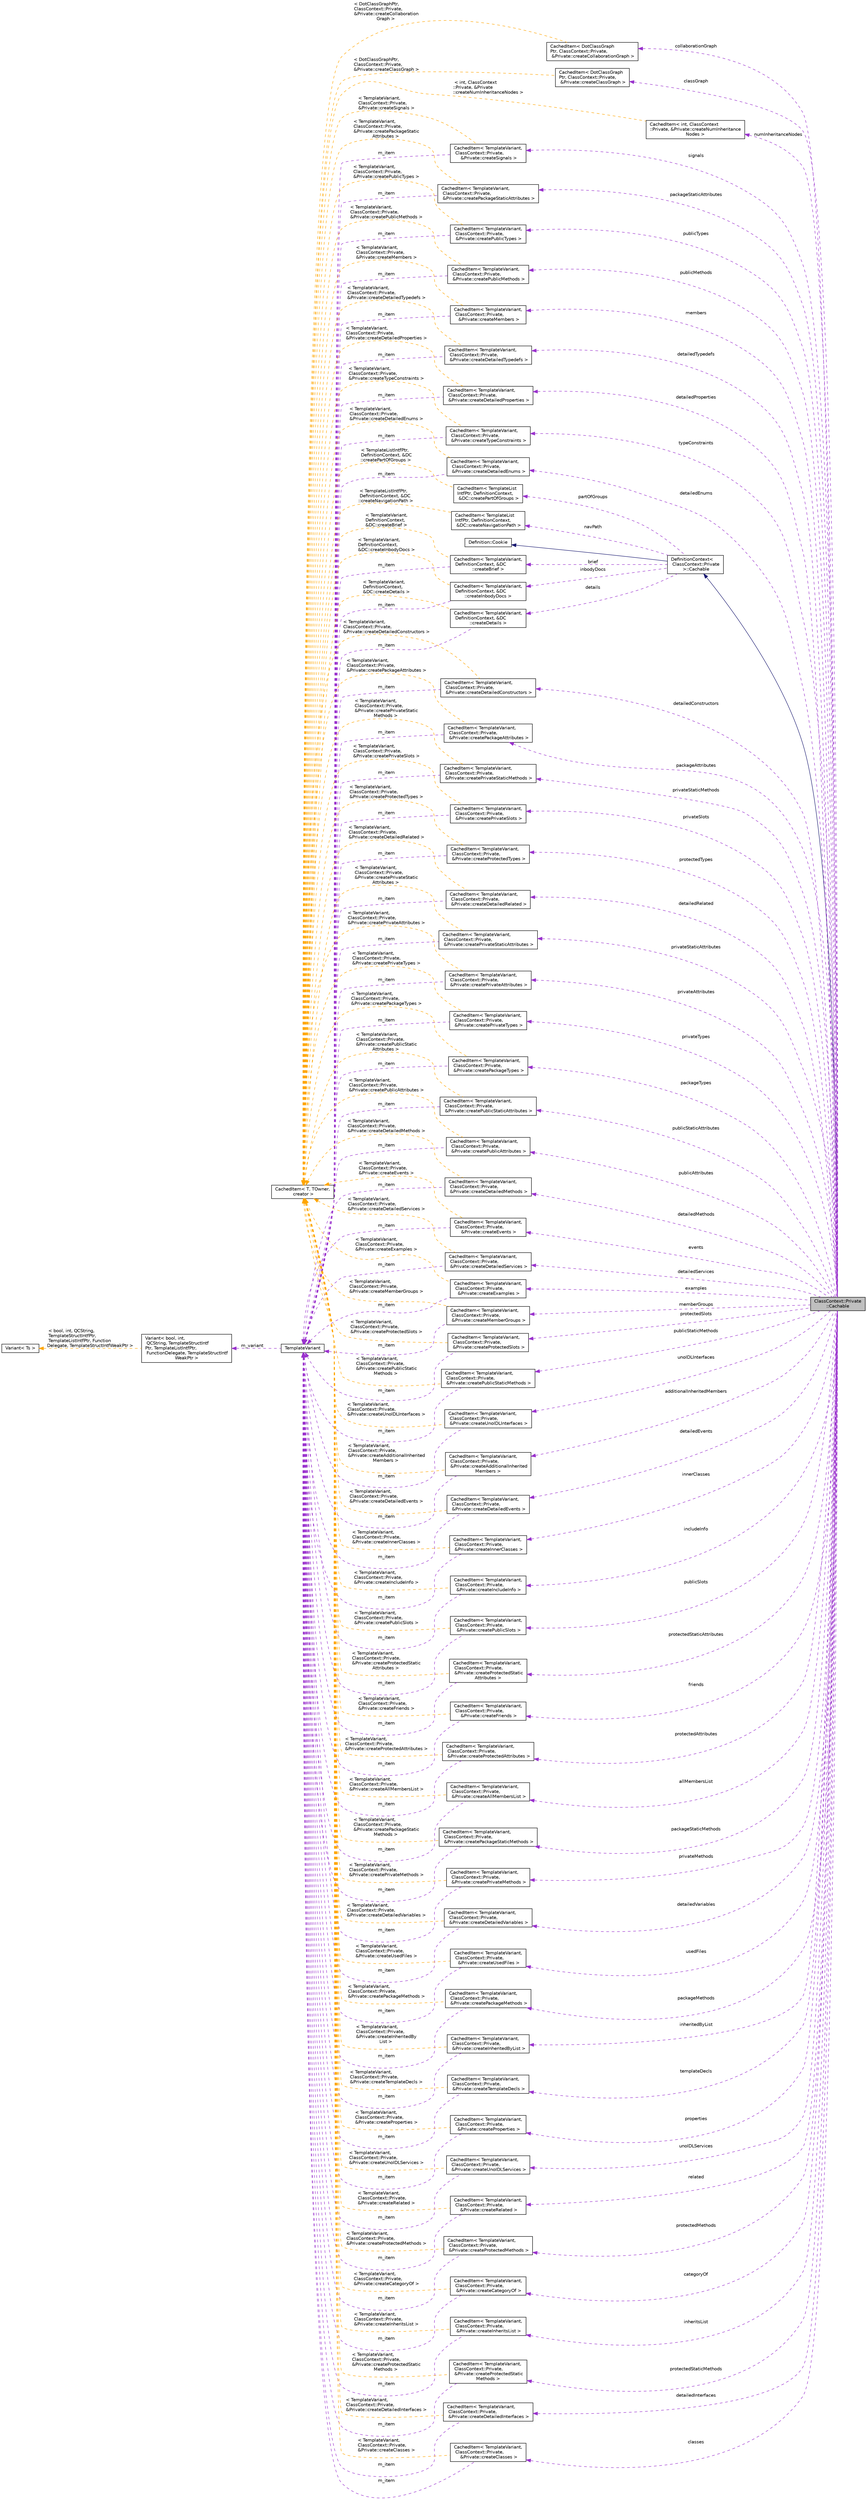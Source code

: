 digraph "ClassContext::Private::Cachable"
{
 // INTERACTIVE_SVG=YES
 // LATEX_PDF_SIZE
  edge [fontname="Helvetica",fontsize="10",labelfontname="Helvetica",labelfontsize="10"];
  node [fontname="Helvetica",fontsize="10",shape=record];
  rankdir="LR";
  Node1 [label="ClassContext::Private\l::Cachable",height=0.2,width=0.4,color="black", fillcolor="grey75", style="filled", fontcolor="black",tooltip=" "];
  Node2 -> Node1 [dir="back",color="midnightblue",fontsize="10",style="solid",fontname="Helvetica"];
  Node2 [label="DefinitionContext\<\l ClassContext::Private\l \>::Cachable",height=0.2,width=0.4,color="black", fillcolor="white", style="filled",URL="$d9/d7b/struct_definition_context_1_1_cachable.html",tooltip=" "];
  Node3 -> Node2 [dir="back",color="midnightblue",fontsize="10",style="solid",fontname="Helvetica"];
  Node3 [label="Definition::Cookie",height=0.2,width=0.4,color="black", fillcolor="white", style="filled",URL="$d1/d2f/struct_definition_1_1_cookie.html",tooltip=" "];
  Node4 -> Node2 [dir="back",color="darkorchid3",fontsize="10",style="dashed",label=" details" ,fontname="Helvetica"];
  Node4 [label="CachedItem\< TemplateVariant,\l DefinitionContext, &DC\l::createDetails \>",height=0.2,width=0.4,color="black", fillcolor="white", style="filled",URL="$d7/dc1/class_cached_item.html",tooltip=" "];
  Node5 -> Node4 [dir="back",color="darkorchid3",fontsize="10",style="dashed",label=" m_item" ,fontname="Helvetica"];
  Node5 [label="TemplateVariant",height=0.2,width=0.4,color="black", fillcolor="white", style="filled",URL="$d1/dba/class_template_variant.html",tooltip="Variant type which can hold one value of a fixed set of types."];
  Node6 -> Node5 [dir="back",color="darkorchid3",fontsize="10",style="dashed",label=" m_variant" ,fontname="Helvetica"];
  Node6 [label="Variant\< bool, int,\l QCString, TemplateStructIntf\lPtr, TemplateListIntfPtr,\l FunctionDelegate, TemplateStructIntf\lWeakPtr \>",height=0.2,width=0.4,color="black", fillcolor="white", style="filled",URL="$de/d1e/struct_variant.html",tooltip=" "];
  Node7 -> Node6 [dir="back",color="orange",fontsize="10",style="dashed",label=" \< bool, int, QCString,\l TemplateStructIntfPtr,\l TemplateListIntfPtr, Function\lDelegate, TemplateStructIntfWeakPtr \>" ,fontname="Helvetica"];
  Node7 [label="Variant\< Ts \>",height=0.2,width=0.4,color="black", fillcolor="white", style="filled",URL="$de/d1e/struct_variant.html",tooltip="Implementation of a variant container (similar to C++17's std::variant)."];
  Node8 -> Node4 [dir="back",color="orange",fontsize="10",style="dashed",label=" \< TemplateVariant,\l DefinitionContext,\l &DC::createDetails \>" ,fontname="Helvetica"];
  Node8 [label="CachedItem\< T, TOwner,\l creator \>",height=0.2,width=0.4,color="black", fillcolor="white", style="filled",URL="$d7/dc1/class_cached_item.html",tooltip="Wrapper for data that needs to be cached."];
  Node9 -> Node2 [dir="back",color="darkorchid3",fontsize="10",style="dashed",label=" brief" ,fontname="Helvetica"];
  Node9 [label="CachedItem\< TemplateVariant,\l DefinitionContext, &DC\l::createBrief \>",height=0.2,width=0.4,color="black", fillcolor="white", style="filled",URL="$d7/dc1/class_cached_item.html",tooltip=" "];
  Node5 -> Node9 [dir="back",color="darkorchid3",fontsize="10",style="dashed",label=" m_item" ,fontname="Helvetica"];
  Node8 -> Node9 [dir="back",color="orange",fontsize="10",style="dashed",label=" \< TemplateVariant,\l DefinitionContext,\l &DC::createBrief \>" ,fontname="Helvetica"];
  Node10 -> Node2 [dir="back",color="darkorchid3",fontsize="10",style="dashed",label=" navPath" ,fontname="Helvetica"];
  Node10 [label="CachedItem\< TemplateList\lIntfPtr, DefinitionContext,\l &DC::createNavigationPath \>",height=0.2,width=0.4,color="black", fillcolor="white", style="filled",URL="$d7/dc1/class_cached_item.html",tooltip=" "];
  Node8 -> Node10 [dir="back",color="orange",fontsize="10",style="dashed",label=" \< TemplateListIntfPtr,\l DefinitionContext, &DC\l::createNavigationPath \>" ,fontname="Helvetica"];
  Node11 -> Node2 [dir="back",color="darkorchid3",fontsize="10",style="dashed",label=" partOfGroups" ,fontname="Helvetica"];
  Node11 [label="CachedItem\< TemplateList\lIntfPtr, DefinitionContext,\l &DC::createPartOfGroups \>",height=0.2,width=0.4,color="black", fillcolor="white", style="filled",URL="$d7/dc1/class_cached_item.html",tooltip=" "];
  Node8 -> Node11 [dir="back",color="orange",fontsize="10",style="dashed",label=" \< TemplateListIntfPtr,\l DefinitionContext, &DC\l::createPartOfGroups \>" ,fontname="Helvetica"];
  Node12 -> Node2 [dir="back",color="darkorchid3",fontsize="10",style="dashed",label=" inbodyDocs" ,fontname="Helvetica"];
  Node12 [label="CachedItem\< TemplateVariant,\l DefinitionContext, &DC\l::createInbodyDocs \>",height=0.2,width=0.4,color="black", fillcolor="white", style="filled",URL="$d7/dc1/class_cached_item.html",tooltip=" "];
  Node5 -> Node12 [dir="back",color="darkorchid3",fontsize="10",style="dashed",label=" m_item" ,fontname="Helvetica"];
  Node8 -> Node12 [dir="back",color="orange",fontsize="10",style="dashed",label=" \< TemplateVariant,\l DefinitionContext,\l &DC::createInbodyDocs \>" ,fontname="Helvetica"];
  Node13 -> Node1 [dir="back",color="darkorchid3",fontsize="10",style="dashed",label=" detailedEvents" ,fontname="Helvetica"];
  Node13 [label="CachedItem\< TemplateVariant,\l ClassContext::Private,\l &Private::createDetailedEvents \>",height=0.2,width=0.4,color="black", fillcolor="white", style="filled",URL="$d7/dc1/class_cached_item.html",tooltip=" "];
  Node5 -> Node13 [dir="back",color="darkorchid3",fontsize="10",style="dashed",label=" m_item" ,fontname="Helvetica"];
  Node8 -> Node13 [dir="back",color="orange",fontsize="10",style="dashed",label=" \< TemplateVariant,\l ClassContext::Private,\l &Private::createDetailedEvents \>" ,fontname="Helvetica"];
  Node14 -> Node1 [dir="back",color="darkorchid3",fontsize="10",style="dashed",label=" friends" ,fontname="Helvetica"];
  Node14 [label="CachedItem\< TemplateVariant,\l ClassContext::Private,\l &Private::createFriends \>",height=0.2,width=0.4,color="black", fillcolor="white", style="filled",URL="$d7/dc1/class_cached_item.html",tooltip=" "];
  Node5 -> Node14 [dir="back",color="darkorchid3",fontsize="10",style="dashed",label=" m_item" ,fontname="Helvetica"];
  Node8 -> Node14 [dir="back",color="orange",fontsize="10",style="dashed",label=" \< TemplateVariant,\l ClassContext::Private,\l &Private::createFriends \>" ,fontname="Helvetica"];
  Node15 -> Node1 [dir="back",color="darkorchid3",fontsize="10",style="dashed",label=" signals" ,fontname="Helvetica"];
  Node15 [label="CachedItem\< TemplateVariant,\l ClassContext::Private,\l &Private::createSignals \>",height=0.2,width=0.4,color="black", fillcolor="white", style="filled",URL="$d7/dc1/class_cached_item.html",tooltip=" "];
  Node5 -> Node15 [dir="back",color="darkorchid3",fontsize="10",style="dashed",label=" m_item" ,fontname="Helvetica"];
  Node8 -> Node15 [dir="back",color="orange",fontsize="10",style="dashed",label=" \< TemplateVariant,\l ClassContext::Private,\l &Private::createSignals \>" ,fontname="Helvetica"];
  Node16 -> Node1 [dir="back",color="darkorchid3",fontsize="10",style="dashed",label=" packageStaticAttributes" ,fontname="Helvetica"];
  Node16 [label="CachedItem\< TemplateVariant,\l ClassContext::Private,\l &Private::createPackageStaticAttributes \>",height=0.2,width=0.4,color="black", fillcolor="white", style="filled",URL="$d7/dc1/class_cached_item.html",tooltip=" "];
  Node5 -> Node16 [dir="back",color="darkorchid3",fontsize="10",style="dashed",label=" m_item" ,fontname="Helvetica"];
  Node8 -> Node16 [dir="back",color="orange",fontsize="10",style="dashed",label=" \< TemplateVariant,\l ClassContext::Private,\l &Private::createPackageStatic\lAttributes \>" ,fontname="Helvetica"];
  Node17 -> Node1 [dir="back",color="darkorchid3",fontsize="10",style="dashed",label=" publicTypes" ,fontname="Helvetica"];
  Node17 [label="CachedItem\< TemplateVariant,\l ClassContext::Private,\l &Private::createPublicTypes \>",height=0.2,width=0.4,color="black", fillcolor="white", style="filled",URL="$d7/dc1/class_cached_item.html",tooltip=" "];
  Node5 -> Node17 [dir="back",color="darkorchid3",fontsize="10",style="dashed",label=" m_item" ,fontname="Helvetica"];
  Node8 -> Node17 [dir="back",color="orange",fontsize="10",style="dashed",label=" \< TemplateVariant,\l ClassContext::Private,\l &Private::createPublicTypes \>" ,fontname="Helvetica"];
  Node18 -> Node1 [dir="back",color="darkorchid3",fontsize="10",style="dashed",label=" collaborationGraph" ,fontname="Helvetica"];
  Node18 [label="CachedItem\< DotClassGraph\lPtr, ClassContext::Private,\l &Private::createCollaborationGraph \>",height=0.2,width=0.4,color="black", fillcolor="white", style="filled",URL="$d7/dc1/class_cached_item.html",tooltip=" "];
  Node8 -> Node18 [dir="back",color="orange",fontsize="10",style="dashed",label=" \< DotClassGraphPtr,\l ClassContext::Private,\l &Private::createCollaboration\lGraph \>" ,fontname="Helvetica"];
  Node19 -> Node1 [dir="back",color="darkorchid3",fontsize="10",style="dashed",label=" members" ,fontname="Helvetica"];
  Node19 [label="CachedItem\< TemplateVariant,\l ClassContext::Private,\l &Private::createMembers \>",height=0.2,width=0.4,color="black", fillcolor="white", style="filled",URL="$d7/dc1/class_cached_item.html",tooltip=" "];
  Node5 -> Node19 [dir="back",color="darkorchid3",fontsize="10",style="dashed",label=" m_item" ,fontname="Helvetica"];
  Node8 -> Node19 [dir="back",color="orange",fontsize="10",style="dashed",label=" \< TemplateVariant,\l ClassContext::Private,\l &Private::createMembers \>" ,fontname="Helvetica"];
  Node20 -> Node1 [dir="back",color="darkorchid3",fontsize="10",style="dashed",label=" detailedProperties" ,fontname="Helvetica"];
  Node20 [label="CachedItem\< TemplateVariant,\l ClassContext::Private,\l &Private::createDetailedProperties \>",height=0.2,width=0.4,color="black", fillcolor="white", style="filled",URL="$d7/dc1/class_cached_item.html",tooltip=" "];
  Node5 -> Node20 [dir="back",color="darkorchid3",fontsize="10",style="dashed",label=" m_item" ,fontname="Helvetica"];
  Node8 -> Node20 [dir="back",color="orange",fontsize="10",style="dashed",label=" \< TemplateVariant,\l ClassContext::Private,\l &Private::createDetailedProperties \>" ,fontname="Helvetica"];
  Node21 -> Node1 [dir="back",color="darkorchid3",fontsize="10",style="dashed",label=" detailedEnums" ,fontname="Helvetica"];
  Node21 [label="CachedItem\< TemplateVariant,\l ClassContext::Private,\l &Private::createDetailedEnums \>",height=0.2,width=0.4,color="black", fillcolor="white", style="filled",URL="$d7/dc1/class_cached_item.html",tooltip=" "];
  Node5 -> Node21 [dir="back",color="darkorchid3",fontsize="10",style="dashed",label=" m_item" ,fontname="Helvetica"];
  Node8 -> Node21 [dir="back",color="orange",fontsize="10",style="dashed",label=" \< TemplateVariant,\l ClassContext::Private,\l &Private::createDetailedEnums \>" ,fontname="Helvetica"];
  Node22 -> Node1 [dir="back",color="darkorchid3",fontsize="10",style="dashed",label=" packageAttributes" ,fontname="Helvetica"];
  Node22 [label="CachedItem\< TemplateVariant,\l ClassContext::Private,\l &Private::createPackageAttributes \>",height=0.2,width=0.4,color="black", fillcolor="white", style="filled",URL="$d7/dc1/class_cached_item.html",tooltip=" "];
  Node5 -> Node22 [dir="back",color="darkorchid3",fontsize="10",style="dashed",label=" m_item" ,fontname="Helvetica"];
  Node8 -> Node22 [dir="back",color="orange",fontsize="10",style="dashed",label=" \< TemplateVariant,\l ClassContext::Private,\l &Private::createPackageAttributes \>" ,fontname="Helvetica"];
  Node23 -> Node1 [dir="back",color="darkorchid3",fontsize="10",style="dashed",label=" privateStaticMethods" ,fontname="Helvetica"];
  Node23 [label="CachedItem\< TemplateVariant,\l ClassContext::Private,\l &Private::createPrivateStaticMethods \>",height=0.2,width=0.4,color="black", fillcolor="white", style="filled",URL="$d7/dc1/class_cached_item.html",tooltip=" "];
  Node5 -> Node23 [dir="back",color="darkorchid3",fontsize="10",style="dashed",label=" m_item" ,fontname="Helvetica"];
  Node8 -> Node23 [dir="back",color="orange",fontsize="10",style="dashed",label=" \< TemplateVariant,\l ClassContext::Private,\l &Private::createPrivateStatic\lMethods \>" ,fontname="Helvetica"];
  Node24 -> Node1 [dir="back",color="darkorchid3",fontsize="10",style="dashed",label=" detailedRelated" ,fontname="Helvetica"];
  Node24 [label="CachedItem\< TemplateVariant,\l ClassContext::Private,\l &Private::createDetailedRelated \>",height=0.2,width=0.4,color="black", fillcolor="white", style="filled",URL="$d7/dc1/class_cached_item.html",tooltip=" "];
  Node5 -> Node24 [dir="back",color="darkorchid3",fontsize="10",style="dashed",label=" m_item" ,fontname="Helvetica"];
  Node8 -> Node24 [dir="back",color="orange",fontsize="10",style="dashed",label=" \< TemplateVariant,\l ClassContext::Private,\l &Private::createDetailedRelated \>" ,fontname="Helvetica"];
  Node25 -> Node1 [dir="back",color="darkorchid3",fontsize="10",style="dashed",label=" detailedMethods" ,fontname="Helvetica"];
  Node25 [label="CachedItem\< TemplateVariant,\l ClassContext::Private,\l &Private::createDetailedMethods \>",height=0.2,width=0.4,color="black", fillcolor="white", style="filled",URL="$d7/dc1/class_cached_item.html",tooltip=" "];
  Node5 -> Node25 [dir="back",color="darkorchid3",fontsize="10",style="dashed",label=" m_item" ,fontname="Helvetica"];
  Node8 -> Node25 [dir="back",color="orange",fontsize="10",style="dashed",label=" \< TemplateVariant,\l ClassContext::Private,\l &Private::createDetailedMethods \>" ,fontname="Helvetica"];
  Node26 -> Node1 [dir="back",color="darkorchid3",fontsize="10",style="dashed",label=" detailedServices" ,fontname="Helvetica"];
  Node26 [label="CachedItem\< TemplateVariant,\l ClassContext::Private,\l &Private::createDetailedServices \>",height=0.2,width=0.4,color="black", fillcolor="white", style="filled",URL="$d7/dc1/class_cached_item.html",tooltip=" "];
  Node5 -> Node26 [dir="back",color="darkorchid3",fontsize="10",style="dashed",label=" m_item" ,fontname="Helvetica"];
  Node8 -> Node26 [dir="back",color="orange",fontsize="10",style="dashed",label=" \< TemplateVariant,\l ClassContext::Private,\l &Private::createDetailedServices \>" ,fontname="Helvetica"];
  Node27 -> Node1 [dir="back",color="darkorchid3",fontsize="10",style="dashed",label=" unoIDLInterfaces" ,fontname="Helvetica"];
  Node27 [label="CachedItem\< TemplateVariant,\l ClassContext::Private,\l &Private::createUnoIDLInterfaces \>",height=0.2,width=0.4,color="black", fillcolor="white", style="filled",URL="$d7/dc1/class_cached_item.html",tooltip=" "];
  Node5 -> Node27 [dir="back",color="darkorchid3",fontsize="10",style="dashed",label=" m_item" ,fontname="Helvetica"];
  Node8 -> Node27 [dir="back",color="orange",fontsize="10",style="dashed",label=" \< TemplateVariant,\l ClassContext::Private,\l &Private::createUnoIDLInterfaces \>" ,fontname="Helvetica"];
  Node28 -> Node1 [dir="back",color="darkorchid3",fontsize="10",style="dashed",label=" packageStaticMethods" ,fontname="Helvetica"];
  Node28 [label="CachedItem\< TemplateVariant,\l ClassContext::Private,\l &Private::createPackageStaticMethods \>",height=0.2,width=0.4,color="black", fillcolor="white", style="filled",URL="$d7/dc1/class_cached_item.html",tooltip=" "];
  Node5 -> Node28 [dir="back",color="darkorchid3",fontsize="10",style="dashed",label=" m_item" ,fontname="Helvetica"];
  Node8 -> Node28 [dir="back",color="orange",fontsize="10",style="dashed",label=" \< TemplateVariant,\l ClassContext::Private,\l &Private::createPackageStatic\lMethods \>" ,fontname="Helvetica"];
  Node29 -> Node1 [dir="back",color="darkorchid3",fontsize="10",style="dashed",label=" packageMethods" ,fontname="Helvetica"];
  Node29 [label="CachedItem\< TemplateVariant,\l ClassContext::Private,\l &Private::createPackageMethods \>",height=0.2,width=0.4,color="black", fillcolor="white", style="filled",URL="$d7/dc1/class_cached_item.html",tooltip=" "];
  Node5 -> Node29 [dir="back",color="darkorchid3",fontsize="10",style="dashed",label=" m_item" ,fontname="Helvetica"];
  Node8 -> Node29 [dir="back",color="orange",fontsize="10",style="dashed",label=" \< TemplateVariant,\l ClassContext::Private,\l &Private::createPackageMethods \>" ,fontname="Helvetica"];
  Node30 -> Node1 [dir="back",color="darkorchid3",fontsize="10",style="dashed",label=" privateStaticAttributes" ,fontname="Helvetica"];
  Node30 [label="CachedItem\< TemplateVariant,\l ClassContext::Private,\l &Private::createPrivateStaticAttributes \>",height=0.2,width=0.4,color="black", fillcolor="white", style="filled",URL="$d7/dc1/class_cached_item.html",tooltip=" "];
  Node5 -> Node30 [dir="back",color="darkorchid3",fontsize="10",style="dashed",label=" m_item" ,fontname="Helvetica"];
  Node8 -> Node30 [dir="back",color="orange",fontsize="10",style="dashed",label=" \< TemplateVariant,\l ClassContext::Private,\l &Private::createPrivateStatic\lAttributes \>" ,fontname="Helvetica"];
  Node31 -> Node1 [dir="back",color="darkorchid3",fontsize="10",style="dashed",label=" publicStaticMethods" ,fontname="Helvetica"];
  Node31 [label="CachedItem\< TemplateVariant,\l ClassContext::Private,\l &Private::createPublicStaticMethods \>",height=0.2,width=0.4,color="black", fillcolor="white", style="filled",URL="$d7/dc1/class_cached_item.html",tooltip=" "];
  Node5 -> Node31 [dir="back",color="darkorchid3",fontsize="10",style="dashed",label=" m_item" ,fontname="Helvetica"];
  Node8 -> Node31 [dir="back",color="orange",fontsize="10",style="dashed",label=" \< TemplateVariant,\l ClassContext::Private,\l &Private::createPublicStatic\lMethods \>" ,fontname="Helvetica"];
  Node32 -> Node1 [dir="back",color="darkorchid3",fontsize="10",style="dashed",label=" classGraph" ,fontname="Helvetica"];
  Node32 [label="CachedItem\< DotClassGraph\lPtr, ClassContext::Private,\l &Private::createClassGraph \>",height=0.2,width=0.4,color="black", fillcolor="white", style="filled",URL="$d7/dc1/class_cached_item.html",tooltip=" "];
  Node8 -> Node32 [dir="back",color="orange",fontsize="10",style="dashed",label=" \< DotClassGraphPtr,\l ClassContext::Private,\l &Private::createClassGraph \>" ,fontname="Helvetica"];
  Node33 -> Node1 [dir="back",color="darkorchid3",fontsize="10",style="dashed",label=" allMembersList" ,fontname="Helvetica"];
  Node33 [label="CachedItem\< TemplateVariant,\l ClassContext::Private,\l &Private::createAllMembersList \>",height=0.2,width=0.4,color="black", fillcolor="white", style="filled",URL="$d7/dc1/class_cached_item.html",tooltip=" "];
  Node5 -> Node33 [dir="back",color="darkorchid3",fontsize="10",style="dashed",label=" m_item" ,fontname="Helvetica"];
  Node8 -> Node33 [dir="back",color="orange",fontsize="10",style="dashed",label=" \< TemplateVariant,\l ClassContext::Private,\l &Private::createAllMembersList \>" ,fontname="Helvetica"];
  Node34 -> Node1 [dir="back",color="darkorchid3",fontsize="10",style="dashed",label=" protectedMethods" ,fontname="Helvetica"];
  Node34 [label="CachedItem\< TemplateVariant,\l ClassContext::Private,\l &Private::createProtectedMethods \>",height=0.2,width=0.4,color="black", fillcolor="white", style="filled",URL="$d7/dc1/class_cached_item.html",tooltip=" "];
  Node5 -> Node34 [dir="back",color="darkorchid3",fontsize="10",style="dashed",label=" m_item" ,fontname="Helvetica"];
  Node8 -> Node34 [dir="back",color="orange",fontsize="10",style="dashed",label=" \< TemplateVariant,\l ClassContext::Private,\l &Private::createProtectedMethods \>" ,fontname="Helvetica"];
  Node35 -> Node1 [dir="back",color="darkorchid3",fontsize="10",style="dashed",label=" protectedTypes" ,fontname="Helvetica"];
  Node35 [label="CachedItem\< TemplateVariant,\l ClassContext::Private,\l &Private::createProtectedTypes \>",height=0.2,width=0.4,color="black", fillcolor="white", style="filled",URL="$d7/dc1/class_cached_item.html",tooltip=" "];
  Node5 -> Node35 [dir="back",color="darkorchid3",fontsize="10",style="dashed",label=" m_item" ,fontname="Helvetica"];
  Node8 -> Node35 [dir="back",color="orange",fontsize="10",style="dashed",label=" \< TemplateVariant,\l ClassContext::Private,\l &Private::createProtectedTypes \>" ,fontname="Helvetica"];
  Node36 -> Node1 [dir="back",color="darkorchid3",fontsize="10",style="dashed",label=" privateAttributes" ,fontname="Helvetica"];
  Node36 [label="CachedItem\< TemplateVariant,\l ClassContext::Private,\l &Private::createPrivateAttributes \>",height=0.2,width=0.4,color="black", fillcolor="white", style="filled",URL="$d7/dc1/class_cached_item.html",tooltip=" "];
  Node5 -> Node36 [dir="back",color="darkorchid3",fontsize="10",style="dashed",label=" m_item" ,fontname="Helvetica"];
  Node8 -> Node36 [dir="back",color="orange",fontsize="10",style="dashed",label=" \< TemplateVariant,\l ClassContext::Private,\l &Private::createPrivateAttributes \>" ,fontname="Helvetica"];
  Node37 -> Node1 [dir="back",color="darkorchid3",fontsize="10",style="dashed",label=" privateMethods" ,fontname="Helvetica"];
  Node37 [label="CachedItem\< TemplateVariant,\l ClassContext::Private,\l &Private::createPrivateMethods \>",height=0.2,width=0.4,color="black", fillcolor="white", style="filled",URL="$d7/dc1/class_cached_item.html",tooltip=" "];
  Node5 -> Node37 [dir="back",color="darkorchid3",fontsize="10",style="dashed",label=" m_item" ,fontname="Helvetica"];
  Node8 -> Node37 [dir="back",color="orange",fontsize="10",style="dashed",label=" \< TemplateVariant,\l ClassContext::Private,\l &Private::createPrivateMethods \>" ,fontname="Helvetica"];
  Node38 -> Node1 [dir="back",color="darkorchid3",fontsize="10",style="dashed",label=" publicMethods" ,fontname="Helvetica"];
  Node38 [label="CachedItem\< TemplateVariant,\l ClassContext::Private,\l &Private::createPublicMethods \>",height=0.2,width=0.4,color="black", fillcolor="white", style="filled",URL="$d7/dc1/class_cached_item.html",tooltip=" "];
  Node5 -> Node38 [dir="back",color="darkorchid3",fontsize="10",style="dashed",label=" m_item" ,fontname="Helvetica"];
  Node8 -> Node38 [dir="back",color="orange",fontsize="10",style="dashed",label=" \< TemplateVariant,\l ClassContext::Private,\l &Private::createPublicMethods \>" ,fontname="Helvetica"];
  Node39 -> Node1 [dir="back",color="darkorchid3",fontsize="10",style="dashed",label=" typeConstraints" ,fontname="Helvetica"];
  Node39 [label="CachedItem\< TemplateVariant,\l ClassContext::Private,\l &Private::createTypeConstraints \>",height=0.2,width=0.4,color="black", fillcolor="white", style="filled",URL="$d7/dc1/class_cached_item.html",tooltip=" "];
  Node5 -> Node39 [dir="back",color="darkorchid3",fontsize="10",style="dashed",label=" m_item" ,fontname="Helvetica"];
  Node8 -> Node39 [dir="back",color="orange",fontsize="10",style="dashed",label=" \< TemplateVariant,\l ClassContext::Private,\l &Private::createTypeConstraints \>" ,fontname="Helvetica"];
  Node40 -> Node1 [dir="back",color="darkorchid3",fontsize="10",style="dashed",label=" detailedConstructors" ,fontname="Helvetica"];
  Node40 [label="CachedItem\< TemplateVariant,\l ClassContext::Private,\l &Private::createDetailedConstructors \>",height=0.2,width=0.4,color="black", fillcolor="white", style="filled",URL="$d7/dc1/class_cached_item.html",tooltip=" "];
  Node5 -> Node40 [dir="back",color="darkorchid3",fontsize="10",style="dashed",label=" m_item" ,fontname="Helvetica"];
  Node8 -> Node40 [dir="back",color="orange",fontsize="10",style="dashed",label=" \< TemplateVariant,\l ClassContext::Private,\l &Private::createDetailedConstructors \>" ,fontname="Helvetica"];
  Node41 -> Node1 [dir="back",color="darkorchid3",fontsize="10",style="dashed",label=" privateSlots" ,fontname="Helvetica"];
  Node41 [label="CachedItem\< TemplateVariant,\l ClassContext::Private,\l &Private::createPrivateSlots \>",height=0.2,width=0.4,color="black", fillcolor="white", style="filled",URL="$d7/dc1/class_cached_item.html",tooltip=" "];
  Node5 -> Node41 [dir="back",color="darkorchid3",fontsize="10",style="dashed",label=" m_item" ,fontname="Helvetica"];
  Node8 -> Node41 [dir="back",color="orange",fontsize="10",style="dashed",label=" \< TemplateVariant,\l ClassContext::Private,\l &Private::createPrivateSlots \>" ,fontname="Helvetica"];
  Node42 -> Node1 [dir="back",color="darkorchid3",fontsize="10",style="dashed",label=" privateTypes" ,fontname="Helvetica"];
  Node42 [label="CachedItem\< TemplateVariant,\l ClassContext::Private,\l &Private::createPrivateTypes \>",height=0.2,width=0.4,color="black", fillcolor="white", style="filled",URL="$d7/dc1/class_cached_item.html",tooltip=" "];
  Node5 -> Node42 [dir="back",color="darkorchid3",fontsize="10",style="dashed",label=" m_item" ,fontname="Helvetica"];
  Node8 -> Node42 [dir="back",color="orange",fontsize="10",style="dashed",label=" \< TemplateVariant,\l ClassContext::Private,\l &Private::createPrivateTypes \>" ,fontname="Helvetica"];
  Node43 -> Node1 [dir="back",color="darkorchid3",fontsize="10",style="dashed",label=" protectedSlots" ,fontname="Helvetica"];
  Node43 [label="CachedItem\< TemplateVariant,\l ClassContext::Private,\l &Private::createProtectedSlots \>",height=0.2,width=0.4,color="black", fillcolor="white", style="filled",URL="$d7/dc1/class_cached_item.html",tooltip=" "];
  Node5 -> Node43 [dir="back",color="darkorchid3",fontsize="10",style="dashed",label=" m_item" ,fontname="Helvetica"];
  Node8 -> Node43 [dir="back",color="orange",fontsize="10",style="dashed",label=" \< TemplateVariant,\l ClassContext::Private,\l &Private::createProtectedSlots \>" ,fontname="Helvetica"];
  Node44 -> Node1 [dir="back",color="darkorchid3",fontsize="10",style="dashed",label=" protectedAttributes" ,fontname="Helvetica"];
  Node44 [label="CachedItem\< TemplateVariant,\l ClassContext::Private,\l &Private::createProtectedAttributes \>",height=0.2,width=0.4,color="black", fillcolor="white", style="filled",URL="$d7/dc1/class_cached_item.html",tooltip=" "];
  Node5 -> Node44 [dir="back",color="darkorchid3",fontsize="10",style="dashed",label=" m_item" ,fontname="Helvetica"];
  Node8 -> Node44 [dir="back",color="orange",fontsize="10",style="dashed",label=" \< TemplateVariant,\l ClassContext::Private,\l &Private::createProtectedAttributes \>" ,fontname="Helvetica"];
  Node45 -> Node1 [dir="back",color="darkorchid3",fontsize="10",style="dashed",label=" detailedTypedefs" ,fontname="Helvetica"];
  Node45 [label="CachedItem\< TemplateVariant,\l ClassContext::Private,\l &Private::createDetailedTypedefs \>",height=0.2,width=0.4,color="black", fillcolor="white", style="filled",URL="$d7/dc1/class_cached_item.html",tooltip=" "];
  Node5 -> Node45 [dir="back",color="darkorchid3",fontsize="10",style="dashed",label=" m_item" ,fontname="Helvetica"];
  Node8 -> Node45 [dir="back",color="orange",fontsize="10",style="dashed",label=" \< TemplateVariant,\l ClassContext::Private,\l &Private::createDetailedTypedefs \>" ,fontname="Helvetica"];
  Node46 -> Node1 [dir="back",color="darkorchid3",fontsize="10",style="dashed",label=" events" ,fontname="Helvetica"];
  Node46 [label="CachedItem\< TemplateVariant,\l ClassContext::Private,\l &Private::createEvents \>",height=0.2,width=0.4,color="black", fillcolor="white", style="filled",URL="$d7/dc1/class_cached_item.html",tooltip=" "];
  Node5 -> Node46 [dir="back",color="darkorchid3",fontsize="10",style="dashed",label=" m_item" ,fontname="Helvetica"];
  Node8 -> Node46 [dir="back",color="orange",fontsize="10",style="dashed",label=" \< TemplateVariant,\l ClassContext::Private,\l &Private::createEvents \>" ,fontname="Helvetica"];
  Node47 -> Node1 [dir="back",color="darkorchid3",fontsize="10",style="dashed",label=" inheritedByList" ,fontname="Helvetica"];
  Node47 [label="CachedItem\< TemplateVariant,\l ClassContext::Private,\l &Private::createInheritedByList \>",height=0.2,width=0.4,color="black", fillcolor="white", style="filled",URL="$d7/dc1/class_cached_item.html",tooltip=" "];
  Node5 -> Node47 [dir="back",color="darkorchid3",fontsize="10",style="dashed",label=" m_item" ,fontname="Helvetica"];
  Node8 -> Node47 [dir="back",color="orange",fontsize="10",style="dashed",label=" \< TemplateVariant,\l ClassContext::Private,\l &Private::createInheritedBy\lList \>" ,fontname="Helvetica"];
  Node48 -> Node1 [dir="back",color="darkorchid3",fontsize="10",style="dashed",label=" inheritsList" ,fontname="Helvetica"];
  Node48 [label="CachedItem\< TemplateVariant,\l ClassContext::Private,\l &Private::createInheritsList \>",height=0.2,width=0.4,color="black", fillcolor="white", style="filled",URL="$d7/dc1/class_cached_item.html",tooltip=" "];
  Node5 -> Node48 [dir="back",color="darkorchid3",fontsize="10",style="dashed",label=" m_item" ,fontname="Helvetica"];
  Node8 -> Node48 [dir="back",color="orange",fontsize="10",style="dashed",label=" \< TemplateVariant,\l ClassContext::Private,\l &Private::createInheritsList \>" ,fontname="Helvetica"];
  Node49 -> Node1 [dir="back",color="darkorchid3",fontsize="10",style="dashed",label=" includeInfo" ,fontname="Helvetica"];
  Node49 [label="CachedItem\< TemplateVariant,\l ClassContext::Private,\l &Private::createIncludeInfo \>",height=0.2,width=0.4,color="black", fillcolor="white", style="filled",URL="$d7/dc1/class_cached_item.html",tooltip=" "];
  Node5 -> Node49 [dir="back",color="darkorchid3",fontsize="10",style="dashed",label=" m_item" ,fontname="Helvetica"];
  Node8 -> Node49 [dir="back",color="orange",fontsize="10",style="dashed",label=" \< TemplateVariant,\l ClassContext::Private,\l &Private::createIncludeInfo \>" ,fontname="Helvetica"];
  Node50 -> Node1 [dir="back",color="darkorchid3",fontsize="10",style="dashed",label=" properties" ,fontname="Helvetica"];
  Node50 [label="CachedItem\< TemplateVariant,\l ClassContext::Private,\l &Private::createProperties \>",height=0.2,width=0.4,color="black", fillcolor="white", style="filled",URL="$d7/dc1/class_cached_item.html",tooltip=" "];
  Node5 -> Node50 [dir="back",color="darkorchid3",fontsize="10",style="dashed",label=" m_item" ,fontname="Helvetica"];
  Node8 -> Node50 [dir="back",color="orange",fontsize="10",style="dashed",label=" \< TemplateVariant,\l ClassContext::Private,\l &Private::createProperties \>" ,fontname="Helvetica"];
  Node51 -> Node1 [dir="back",color="darkorchid3",fontsize="10",style="dashed",label=" publicAttributes" ,fontname="Helvetica"];
  Node51 [label="CachedItem\< TemplateVariant,\l ClassContext::Private,\l &Private::createPublicAttributes \>",height=0.2,width=0.4,color="black", fillcolor="white", style="filled",URL="$d7/dc1/class_cached_item.html",tooltip=" "];
  Node5 -> Node51 [dir="back",color="darkorchid3",fontsize="10",style="dashed",label=" m_item" ,fontname="Helvetica"];
  Node8 -> Node51 [dir="back",color="orange",fontsize="10",style="dashed",label=" \< TemplateVariant,\l ClassContext::Private,\l &Private::createPublicAttributes \>" ,fontname="Helvetica"];
  Node52 -> Node1 [dir="back",color="darkorchid3",fontsize="10",style="dashed",label=" unoIDLServices" ,fontname="Helvetica"];
  Node52 [label="CachedItem\< TemplateVariant,\l ClassContext::Private,\l &Private::createUnoIDLServices \>",height=0.2,width=0.4,color="black", fillcolor="white", style="filled",URL="$d7/dc1/class_cached_item.html",tooltip=" "];
  Node5 -> Node52 [dir="back",color="darkorchid3",fontsize="10",style="dashed",label=" m_item" ,fontname="Helvetica"];
  Node8 -> Node52 [dir="back",color="orange",fontsize="10",style="dashed",label=" \< TemplateVariant,\l ClassContext::Private,\l &Private::createUnoIDLServices \>" ,fontname="Helvetica"];
  Node53 -> Node1 [dir="back",color="darkorchid3",fontsize="10",style="dashed",label=" numInheritanceNodes" ,fontname="Helvetica"];
  Node53 [label="CachedItem\< int, ClassContext\l::Private, &Private::createNumInheritance\lNodes \>",height=0.2,width=0.4,color="black", fillcolor="white", style="filled",URL="$d7/dc1/class_cached_item.html",tooltip=" "];
  Node8 -> Node53 [dir="back",color="orange",fontsize="10",style="dashed",label=" \< int, ClassContext\l::Private, &Private\l::createNumInheritanceNodes \>" ,fontname="Helvetica"];
  Node54 -> Node1 [dir="back",color="darkorchid3",fontsize="10",style="dashed",label=" packageTypes" ,fontname="Helvetica"];
  Node54 [label="CachedItem\< TemplateVariant,\l ClassContext::Private,\l &Private::createPackageTypes \>",height=0.2,width=0.4,color="black", fillcolor="white", style="filled",URL="$d7/dc1/class_cached_item.html",tooltip=" "];
  Node5 -> Node54 [dir="back",color="darkorchid3",fontsize="10",style="dashed",label=" m_item" ,fontname="Helvetica"];
  Node8 -> Node54 [dir="back",color="orange",fontsize="10",style="dashed",label=" \< TemplateVariant,\l ClassContext::Private,\l &Private::createPackageTypes \>" ,fontname="Helvetica"];
  Node55 -> Node1 [dir="back",color="darkorchid3",fontsize="10",style="dashed",label=" publicSlots" ,fontname="Helvetica"];
  Node55 [label="CachedItem\< TemplateVariant,\l ClassContext::Private,\l &Private::createPublicSlots \>",height=0.2,width=0.4,color="black", fillcolor="white", style="filled",URL="$d7/dc1/class_cached_item.html",tooltip=" "];
  Node5 -> Node55 [dir="back",color="darkorchid3",fontsize="10",style="dashed",label=" m_item" ,fontname="Helvetica"];
  Node8 -> Node55 [dir="back",color="orange",fontsize="10",style="dashed",label=" \< TemplateVariant,\l ClassContext::Private,\l &Private::createPublicSlots \>" ,fontname="Helvetica"];
  Node56 -> Node1 [dir="back",color="darkorchid3",fontsize="10",style="dashed",label=" publicStaticAttributes" ,fontname="Helvetica"];
  Node56 [label="CachedItem\< TemplateVariant,\l ClassContext::Private,\l &Private::createPublicStaticAttributes \>",height=0.2,width=0.4,color="black", fillcolor="white", style="filled",URL="$d7/dc1/class_cached_item.html",tooltip=" "];
  Node5 -> Node56 [dir="back",color="darkorchid3",fontsize="10",style="dashed",label=" m_item" ,fontname="Helvetica"];
  Node8 -> Node56 [dir="back",color="orange",fontsize="10",style="dashed",label=" \< TemplateVariant,\l ClassContext::Private,\l &Private::createPublicStatic\lAttributes \>" ,fontname="Helvetica"];
  Node57 -> Node1 [dir="back",color="darkorchid3",fontsize="10",style="dashed",label=" usedFiles" ,fontname="Helvetica"];
  Node57 [label="CachedItem\< TemplateVariant,\l ClassContext::Private,\l &Private::createUsedFiles \>",height=0.2,width=0.4,color="black", fillcolor="white", style="filled",URL="$d7/dc1/class_cached_item.html",tooltip=" "];
  Node5 -> Node57 [dir="back",color="darkorchid3",fontsize="10",style="dashed",label=" m_item" ,fontname="Helvetica"];
  Node8 -> Node57 [dir="back",color="orange",fontsize="10",style="dashed",label=" \< TemplateVariant,\l ClassContext::Private,\l &Private::createUsedFiles \>" ,fontname="Helvetica"];
  Node58 -> Node1 [dir="back",color="darkorchid3",fontsize="10",style="dashed",label=" memberGroups" ,fontname="Helvetica"];
  Node58 [label="CachedItem\< TemplateVariant,\l ClassContext::Private,\l &Private::createMemberGroups \>",height=0.2,width=0.4,color="black", fillcolor="white", style="filled",URL="$d7/dc1/class_cached_item.html",tooltip=" "];
  Node5 -> Node58 [dir="back",color="darkorchid3",fontsize="10",style="dashed",label=" m_item" ,fontname="Helvetica"];
  Node8 -> Node58 [dir="back",color="orange",fontsize="10",style="dashed",label=" \< TemplateVariant,\l ClassContext::Private,\l &Private::createMemberGroups \>" ,fontname="Helvetica"];
  Node59 -> Node1 [dir="back",color="darkorchid3",fontsize="10",style="dashed",label=" detailedInterfaces" ,fontname="Helvetica"];
  Node59 [label="CachedItem\< TemplateVariant,\l ClassContext::Private,\l &Private::createDetailedInterfaces \>",height=0.2,width=0.4,color="black", fillcolor="white", style="filled",URL="$d7/dc1/class_cached_item.html",tooltip=" "];
  Node5 -> Node59 [dir="back",color="darkorchid3",fontsize="10",style="dashed",label=" m_item" ,fontname="Helvetica"];
  Node8 -> Node59 [dir="back",color="orange",fontsize="10",style="dashed",label=" \< TemplateVariant,\l ClassContext::Private,\l &Private::createDetailedInterfaces \>" ,fontname="Helvetica"];
  Node60 -> Node1 [dir="back",color="darkorchid3",fontsize="10",style="dashed",label=" classes" ,fontname="Helvetica"];
  Node60 [label="CachedItem\< TemplateVariant,\l ClassContext::Private,\l &Private::createClasses \>",height=0.2,width=0.4,color="black", fillcolor="white", style="filled",URL="$d7/dc1/class_cached_item.html",tooltip=" "];
  Node5 -> Node60 [dir="back",color="darkorchid3",fontsize="10",style="dashed",label=" m_item" ,fontname="Helvetica"];
  Node8 -> Node60 [dir="back",color="orange",fontsize="10",style="dashed",label=" \< TemplateVariant,\l ClassContext::Private,\l &Private::createClasses \>" ,fontname="Helvetica"];
  Node61 -> Node1 [dir="back",color="darkorchid3",fontsize="10",style="dashed",label=" templateDecls" ,fontname="Helvetica"];
  Node61 [label="CachedItem\< TemplateVariant,\l ClassContext::Private,\l &Private::createTemplateDecls \>",height=0.2,width=0.4,color="black", fillcolor="white", style="filled",URL="$d7/dc1/class_cached_item.html",tooltip=" "];
  Node5 -> Node61 [dir="back",color="darkorchid3",fontsize="10",style="dashed",label=" m_item" ,fontname="Helvetica"];
  Node8 -> Node61 [dir="back",color="orange",fontsize="10",style="dashed",label=" \< TemplateVariant,\l ClassContext::Private,\l &Private::createTemplateDecls \>" ,fontname="Helvetica"];
  Node62 -> Node1 [dir="back",color="darkorchid3",fontsize="10",style="dashed",label=" detailedVariables" ,fontname="Helvetica"];
  Node62 [label="CachedItem\< TemplateVariant,\l ClassContext::Private,\l &Private::createDetailedVariables \>",height=0.2,width=0.4,color="black", fillcolor="white", style="filled",URL="$d7/dc1/class_cached_item.html",tooltip=" "];
  Node5 -> Node62 [dir="back",color="darkorchid3",fontsize="10",style="dashed",label=" m_item" ,fontname="Helvetica"];
  Node8 -> Node62 [dir="back",color="orange",fontsize="10",style="dashed",label=" \< TemplateVariant,\l ClassContext::Private,\l &Private::createDetailedVariables \>" ,fontname="Helvetica"];
  Node63 -> Node1 [dir="back",color="darkorchid3",fontsize="10",style="dashed",label=" related" ,fontname="Helvetica"];
  Node63 [label="CachedItem\< TemplateVariant,\l ClassContext::Private,\l &Private::createRelated \>",height=0.2,width=0.4,color="black", fillcolor="white", style="filled",URL="$d7/dc1/class_cached_item.html",tooltip=" "];
  Node5 -> Node63 [dir="back",color="darkorchid3",fontsize="10",style="dashed",label=" m_item" ,fontname="Helvetica"];
  Node8 -> Node63 [dir="back",color="orange",fontsize="10",style="dashed",label=" \< TemplateVariant,\l ClassContext::Private,\l &Private::createRelated \>" ,fontname="Helvetica"];
  Node64 -> Node1 [dir="back",color="darkorchid3",fontsize="10",style="dashed",label=" protectedStaticAttributes" ,fontname="Helvetica"];
  Node64 [label="CachedItem\< TemplateVariant,\l ClassContext::Private,\l &Private::createProtectedStatic\lAttributes \>",height=0.2,width=0.4,color="black", fillcolor="white", style="filled",URL="$d7/dc1/class_cached_item.html",tooltip=" "];
  Node5 -> Node64 [dir="back",color="darkorchid3",fontsize="10",style="dashed",label=" m_item" ,fontname="Helvetica"];
  Node8 -> Node64 [dir="back",color="orange",fontsize="10",style="dashed",label=" \< TemplateVariant,\l ClassContext::Private,\l &Private::createProtectedStatic\lAttributes \>" ,fontname="Helvetica"];
  Node65 -> Node1 [dir="back",color="darkorchid3",fontsize="10",style="dashed",label=" protectedStaticMethods" ,fontname="Helvetica"];
  Node65 [label="CachedItem\< TemplateVariant,\l ClassContext::Private,\l &Private::createProtectedStatic\lMethods \>",height=0.2,width=0.4,color="black", fillcolor="white", style="filled",URL="$d7/dc1/class_cached_item.html",tooltip=" "];
  Node5 -> Node65 [dir="back",color="darkorchid3",fontsize="10",style="dashed",label=" m_item" ,fontname="Helvetica"];
  Node8 -> Node65 [dir="back",color="orange",fontsize="10",style="dashed",label=" \< TemplateVariant,\l ClassContext::Private,\l &Private::createProtectedStatic\lMethods \>" ,fontname="Helvetica"];
  Node66 -> Node1 [dir="back",color="darkorchid3",fontsize="10",style="dashed",label=" innerClasses" ,fontname="Helvetica"];
  Node66 [label="CachedItem\< TemplateVariant,\l ClassContext::Private,\l &Private::createInnerClasses \>",height=0.2,width=0.4,color="black", fillcolor="white", style="filled",URL="$d7/dc1/class_cached_item.html",tooltip=" "];
  Node5 -> Node66 [dir="back",color="darkorchid3",fontsize="10",style="dashed",label=" m_item" ,fontname="Helvetica"];
  Node8 -> Node66 [dir="back",color="orange",fontsize="10",style="dashed",label=" \< TemplateVariant,\l ClassContext::Private,\l &Private::createInnerClasses \>" ,fontname="Helvetica"];
  Node67 -> Node1 [dir="back",color="darkorchid3",fontsize="10",style="dashed",label=" additionalInheritedMembers" ,fontname="Helvetica"];
  Node67 [label="CachedItem\< TemplateVariant,\l ClassContext::Private,\l &Private::createAdditionalInherited\lMembers \>",height=0.2,width=0.4,color="black", fillcolor="white", style="filled",URL="$d7/dc1/class_cached_item.html",tooltip=" "];
  Node5 -> Node67 [dir="back",color="darkorchid3",fontsize="10",style="dashed",label=" m_item" ,fontname="Helvetica"];
  Node8 -> Node67 [dir="back",color="orange",fontsize="10",style="dashed",label=" \< TemplateVariant,\l ClassContext::Private,\l &Private::createAdditionalInherited\lMembers \>" ,fontname="Helvetica"];
  Node68 -> Node1 [dir="back",color="darkorchid3",fontsize="10",style="dashed",label=" categoryOf" ,fontname="Helvetica"];
  Node68 [label="CachedItem\< TemplateVariant,\l ClassContext::Private,\l &Private::createCategoryOf \>",height=0.2,width=0.4,color="black", fillcolor="white", style="filled",URL="$d7/dc1/class_cached_item.html",tooltip=" "];
  Node5 -> Node68 [dir="back",color="darkorchid3",fontsize="10",style="dashed",label=" m_item" ,fontname="Helvetica"];
  Node8 -> Node68 [dir="back",color="orange",fontsize="10",style="dashed",label=" \< TemplateVariant,\l ClassContext::Private,\l &Private::createCategoryOf \>" ,fontname="Helvetica"];
  Node69 -> Node1 [dir="back",color="darkorchid3",fontsize="10",style="dashed",label=" examples" ,fontname="Helvetica"];
  Node69 [label="CachedItem\< TemplateVariant,\l ClassContext::Private,\l &Private::createExamples \>",height=0.2,width=0.4,color="black", fillcolor="white", style="filled",URL="$d7/dc1/class_cached_item.html",tooltip=" "];
  Node5 -> Node69 [dir="back",color="darkorchid3",fontsize="10",style="dashed",label=" m_item" ,fontname="Helvetica"];
  Node8 -> Node69 [dir="back",color="orange",fontsize="10",style="dashed",label=" \< TemplateVariant,\l ClassContext::Private,\l &Private::createExamples \>" ,fontname="Helvetica"];
}
